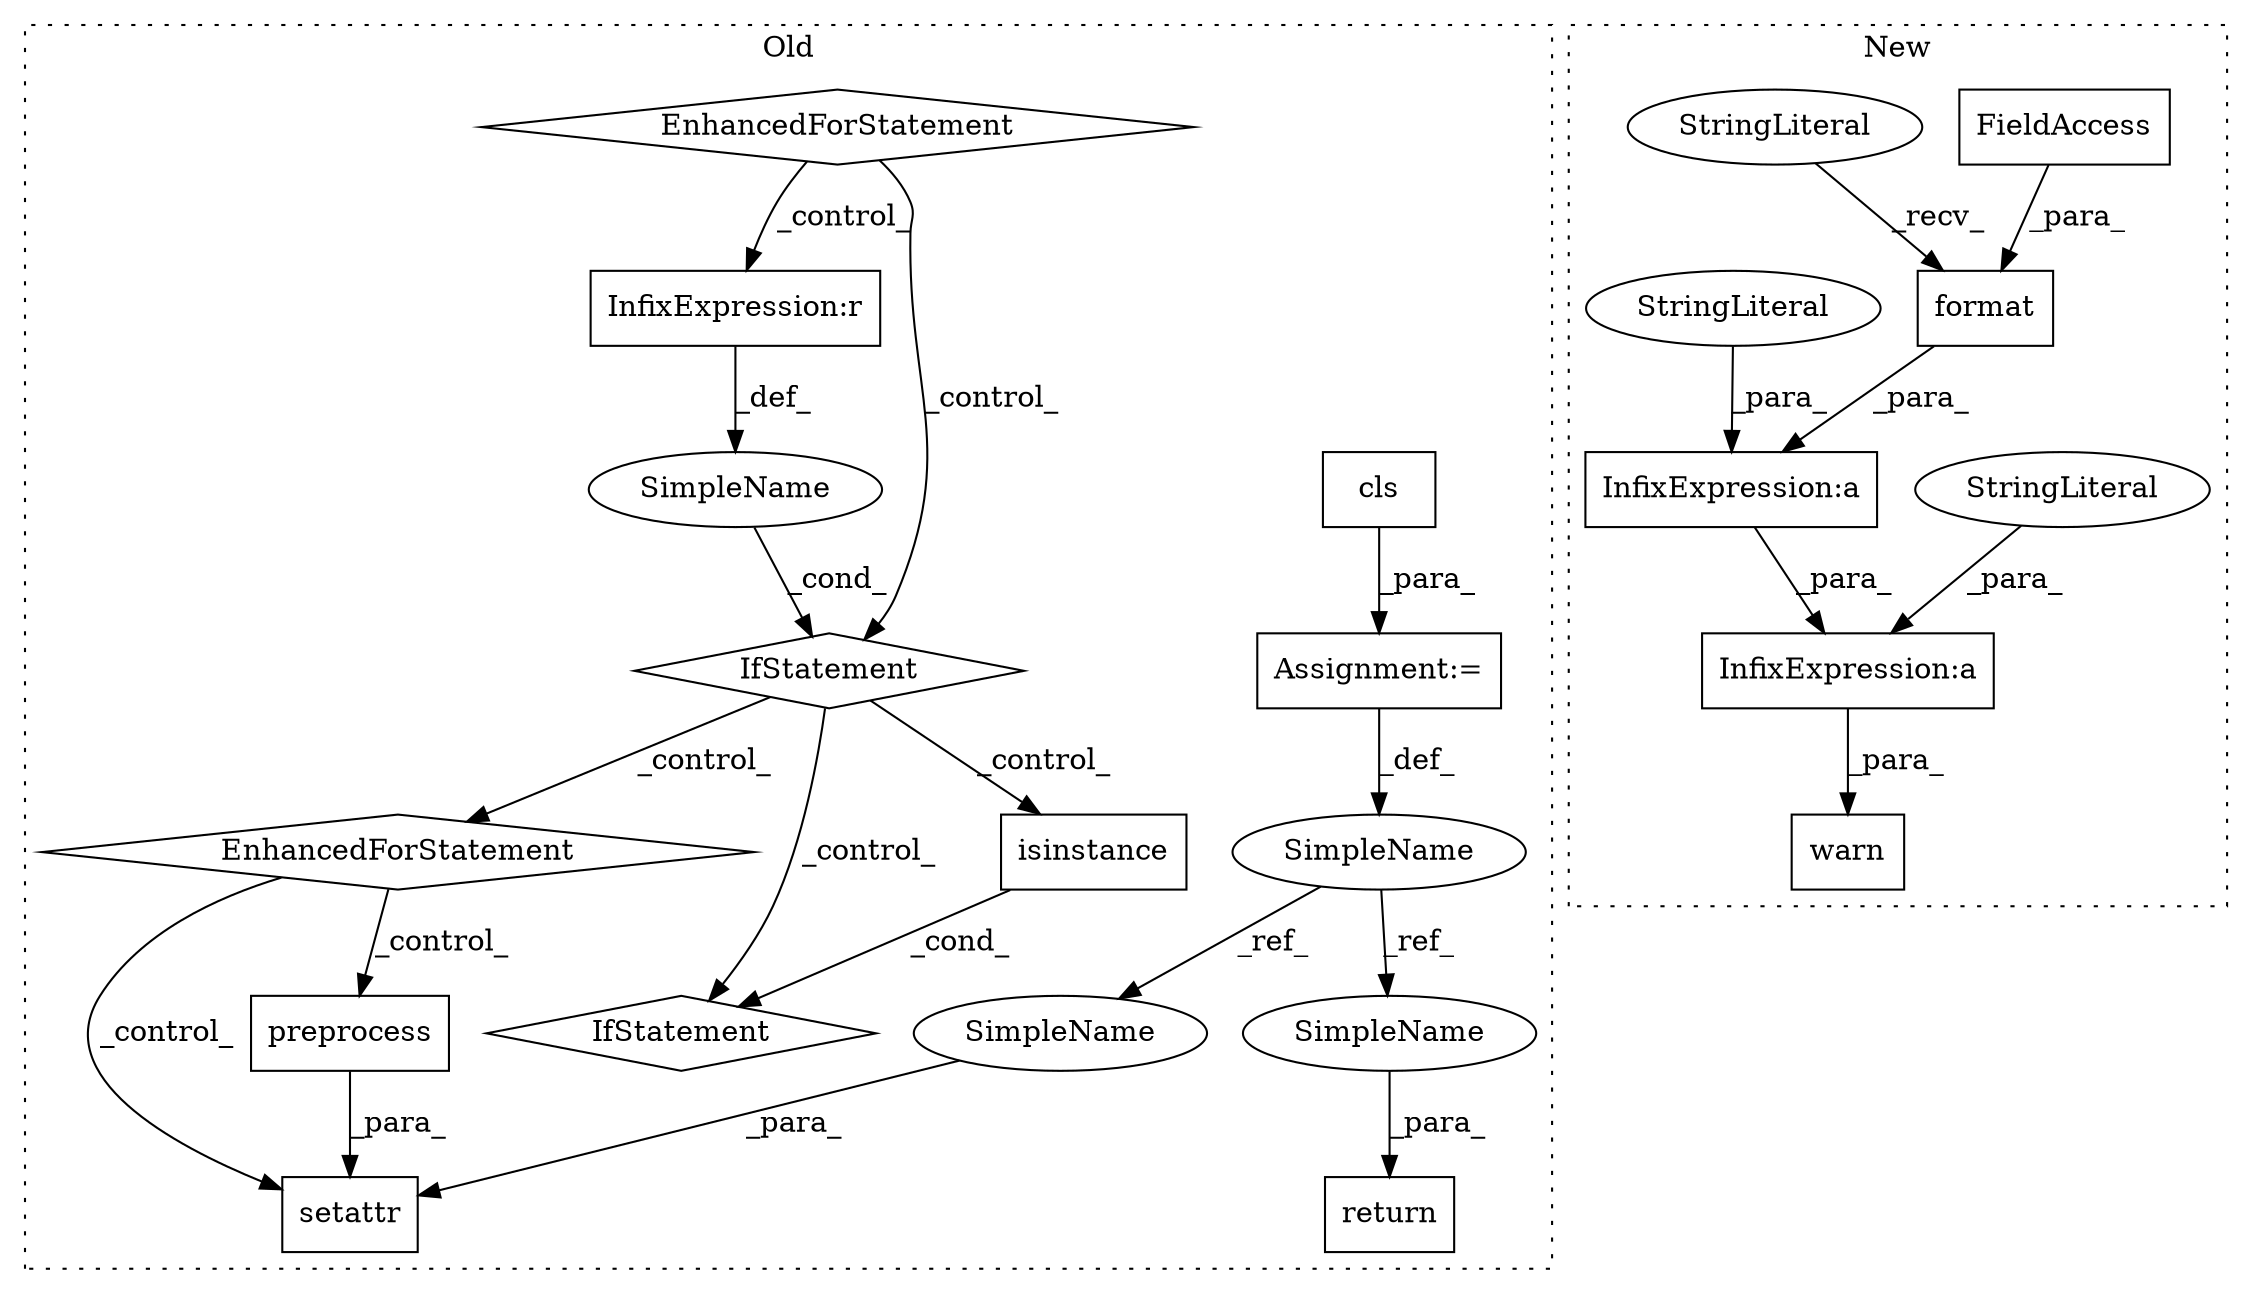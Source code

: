 digraph G {
subgraph cluster0 {
1 [label="cls" a="32" s="2278" l="5" shape="box"];
3 [label="return" a="41" s="2843" l="7" shape="box"];
4 [label="setattr" a="32" s="2769,2812" l="8,1" shape="box"];
5 [label="EnhancedForStatement" a="70" s="2289,2379" l="65,2" shape="diamond"];
6 [label="isinstance" a="32" s="2555,2575" l="11,1" shape="box"];
7 [label="preprocess" a="32" s="2791,2811" l="11,1" shape="box"];
8 [label="EnhancedForStatement" a="70" s="2630,2705" l="61,2" shape="diamond"];
9 [label="IfStatement" a="25" s="2550,2576" l="4,2" shape="diamond"];
14 [label="SimpleName" a="42" s="" l="" shape="ellipse"];
15 [label="IfStatement" a="25" s="2522,2538" l="4,2" shape="diamond"];
16 [label="SimpleName" a="42" s="2275" l="2" shape="ellipse"];
20 [label="InfixExpression:r" a="27" s="2530" l="4" shape="box"];
21 [label="Assignment:=" a="7" s="2277" l="1" shape="box"];
22 [label="SimpleName" a="42" s="2850" l="2" shape="ellipse"];
23 [label="SimpleName" a="42" s="2777" l="2" shape="ellipse"];
label = "Old";
style="dotted";
}
subgraph cluster1 {
2 [label="warn" a="32" s="441,623" l="5,1" shape="box"];
10 [label="InfixExpression:a" a="27" s="551" l="3" shape="box"];
11 [label="InfixExpression:a" a="27" s="494" l="3" shape="box"];
12 [label="format" a="32" s="463,493" l="7,1" shape="box"];
13 [label="FieldAccess" a="22" s="470" l="4" shape="box"];
17 [label="StringLiteral" a="45" s="554" l="57" shape="ellipse"];
18 [label="StringLiteral" a="45" s="447" l="15" shape="ellipse"];
19 [label="StringLiteral" a="45" s="497" l="53" shape="ellipse"];
label = "New";
style="dotted";
}
1 -> 21 [label="_para_"];
5 -> 15 [label="_control_"];
5 -> 20 [label="_control_"];
6 -> 9 [label="_cond_"];
7 -> 4 [label="_para_"];
8 -> 7 [label="_control_"];
8 -> 4 [label="_control_"];
10 -> 2 [label="_para_"];
11 -> 10 [label="_para_"];
12 -> 11 [label="_para_"];
13 -> 12 [label="_para_"];
14 -> 15 [label="_cond_"];
15 -> 6 [label="_control_"];
15 -> 9 [label="_control_"];
15 -> 8 [label="_control_"];
16 -> 23 [label="_ref_"];
16 -> 22 [label="_ref_"];
17 -> 10 [label="_para_"];
18 -> 12 [label="_recv_"];
19 -> 11 [label="_para_"];
20 -> 14 [label="_def_"];
21 -> 16 [label="_def_"];
22 -> 3 [label="_para_"];
23 -> 4 [label="_para_"];
}